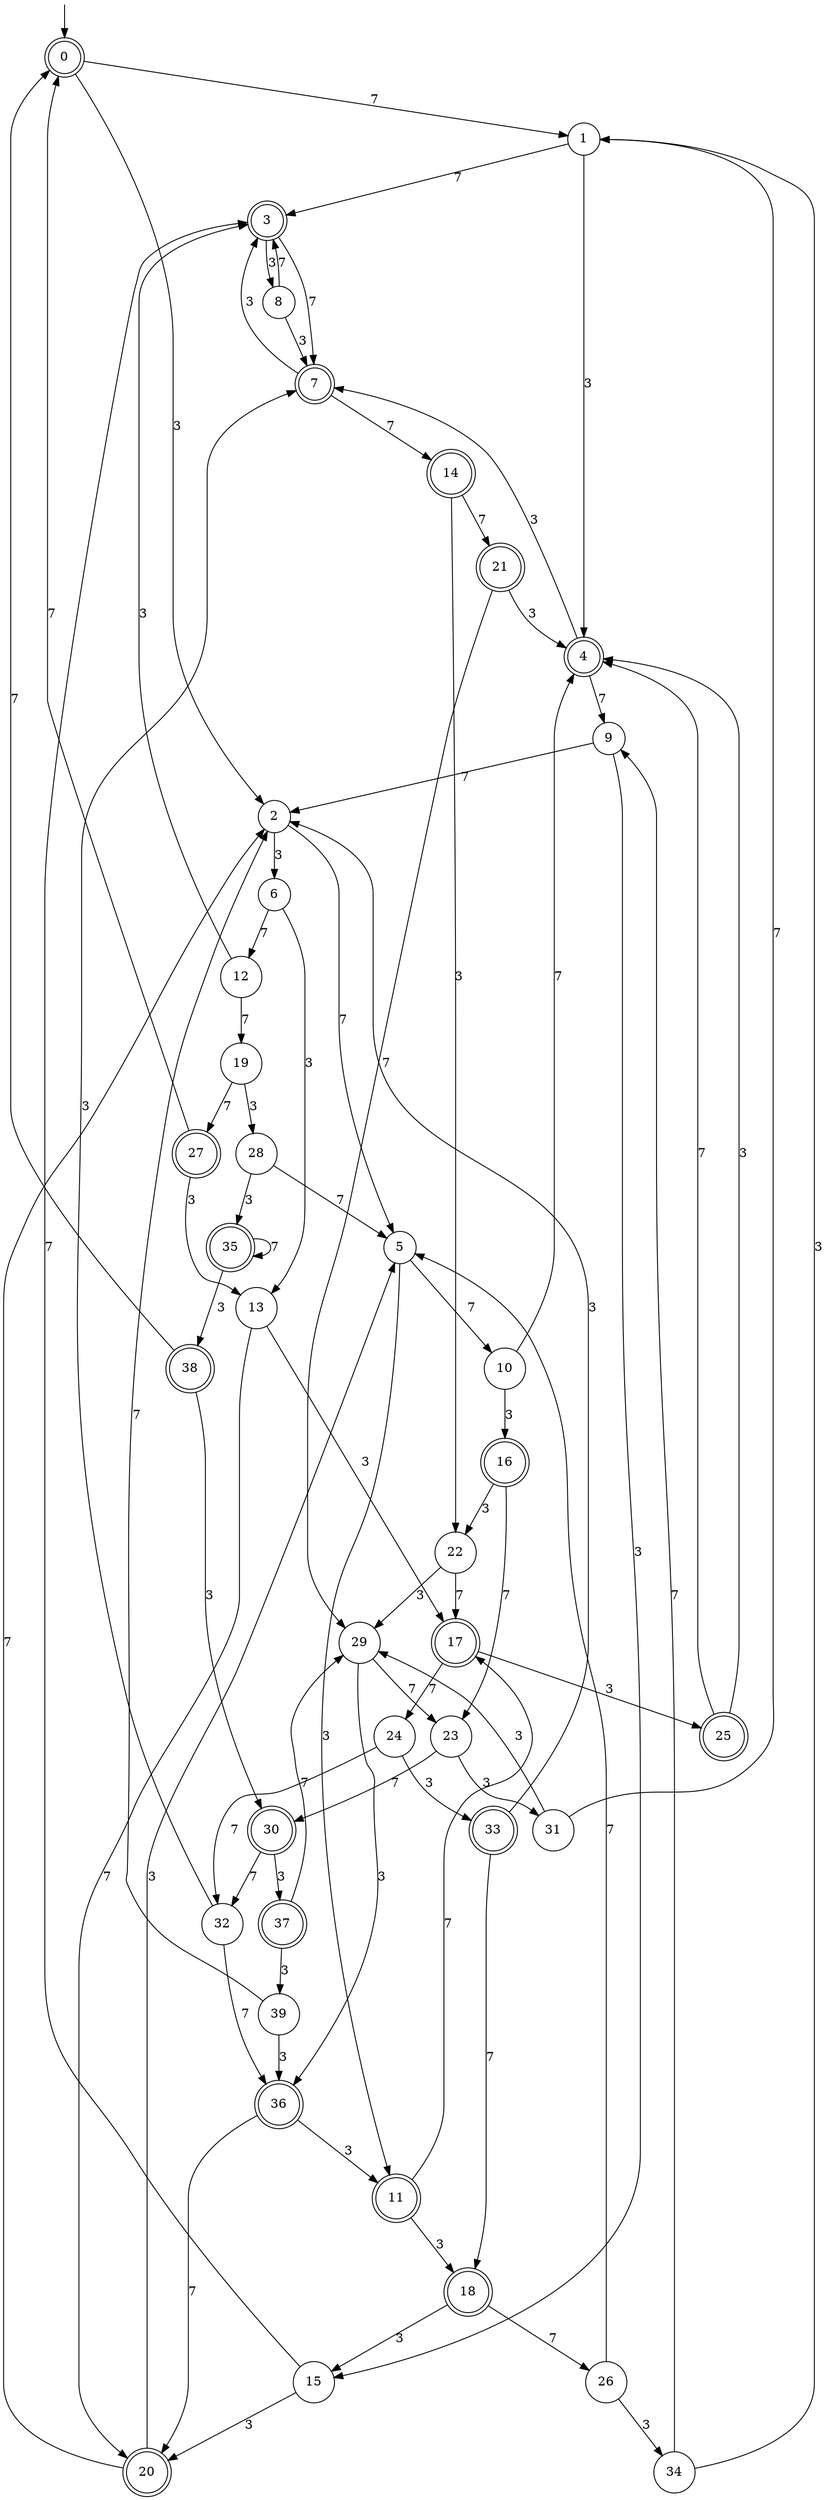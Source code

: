 digraph g {

	s0 [shape="doublecircle" label="0"];
	s1 [shape="circle" label="1"];
	s2 [shape="circle" label="2"];
	s3 [shape="doublecircle" label="3"];
	s4 [shape="doublecircle" label="4"];
	s5 [shape="circle" label="5"];
	s6 [shape="circle" label="6"];
	s7 [shape="doublecircle" label="7"];
	s8 [shape="circle" label="8"];
	s9 [shape="circle" label="9"];
	s10 [shape="circle" label="10"];
	s11 [shape="doublecircle" label="11"];
	s12 [shape="circle" label="12"];
	s13 [shape="circle" label="13"];
	s14 [shape="doublecircle" label="14"];
	s15 [shape="circle" label="15"];
	s16 [shape="doublecircle" label="16"];
	s17 [shape="doublecircle" label="17"];
	s18 [shape="doublecircle" label="18"];
	s19 [shape="circle" label="19"];
	s20 [shape="doublecircle" label="20"];
	s21 [shape="doublecircle" label="21"];
	s22 [shape="circle" label="22"];
	s23 [shape="circle" label="23"];
	s24 [shape="circle" label="24"];
	s25 [shape="doublecircle" label="25"];
	s26 [shape="circle" label="26"];
	s27 [shape="doublecircle" label="27"];
	s28 [shape="circle" label="28"];
	s29 [shape="circle" label="29"];
	s30 [shape="doublecircle" label="30"];
	s31 [shape="circle" label="31"];
	s32 [shape="circle" label="32"];
	s33 [shape="doublecircle" label="33"];
	s34 [shape="circle" label="34"];
	s35 [shape="doublecircle" label="35"];
	s36 [shape="doublecircle" label="36"];
	s37 [shape="doublecircle" label="37"];
	s38 [shape="doublecircle" label="38"];
	s39 [shape="circle" label="39"];
	s0 -> s1 [label="7"];
	s0 -> s2 [label="3"];
	s1 -> s3 [label="7"];
	s1 -> s4 [label="3"];
	s2 -> s5 [label="7"];
	s2 -> s6 [label="3"];
	s3 -> s7 [label="7"];
	s3 -> s8 [label="3"];
	s4 -> s9 [label="7"];
	s4 -> s7 [label="3"];
	s5 -> s10 [label="7"];
	s5 -> s11 [label="3"];
	s6 -> s12 [label="7"];
	s6 -> s13 [label="3"];
	s7 -> s14 [label="7"];
	s7 -> s3 [label="3"];
	s8 -> s3 [label="7"];
	s8 -> s7 [label="3"];
	s9 -> s2 [label="7"];
	s9 -> s15 [label="3"];
	s10 -> s4 [label="7"];
	s10 -> s16 [label="3"];
	s11 -> s17 [label="7"];
	s11 -> s18 [label="3"];
	s12 -> s19 [label="7"];
	s12 -> s3 [label="3"];
	s13 -> s20 [label="7"];
	s13 -> s17 [label="3"];
	s14 -> s21 [label="7"];
	s14 -> s22 [label="3"];
	s15 -> s3 [label="7"];
	s15 -> s20 [label="3"];
	s16 -> s23 [label="7"];
	s16 -> s22 [label="3"];
	s17 -> s24 [label="7"];
	s17 -> s25 [label="3"];
	s18 -> s26 [label="7"];
	s18 -> s15 [label="3"];
	s19 -> s27 [label="7"];
	s19 -> s28 [label="3"];
	s20 -> s2 [label="7"];
	s20 -> s5 [label="3"];
	s21 -> s29 [label="7"];
	s21 -> s4 [label="3"];
	s22 -> s17 [label="7"];
	s22 -> s29 [label="3"];
	s23 -> s30 [label="7"];
	s23 -> s31 [label="3"];
	s24 -> s32 [label="7"];
	s24 -> s33 [label="3"];
	s25 -> s4 [label="7"];
	s25 -> s4 [label="3"];
	s26 -> s5 [label="7"];
	s26 -> s34 [label="3"];
	s27 -> s0 [label="7"];
	s27 -> s13 [label="3"];
	s28 -> s5 [label="7"];
	s28 -> s35 [label="3"];
	s29 -> s23 [label="7"];
	s29 -> s36 [label="3"];
	s30 -> s32 [label="7"];
	s30 -> s37 [label="3"];
	s31 -> s1 [label="7"];
	s31 -> s29 [label="3"];
	s32 -> s36 [label="7"];
	s32 -> s7 [label="3"];
	s33 -> s18 [label="7"];
	s33 -> s2 [label="3"];
	s34 -> s9 [label="7"];
	s34 -> s1 [label="3"];
	s35 -> s35 [label="7"];
	s35 -> s38 [label="3"];
	s36 -> s20 [label="7"];
	s36 -> s11 [label="3"];
	s37 -> s29 [label="7"];
	s37 -> s39 [label="3"];
	s38 -> s0 [label="7"];
	s38 -> s30 [label="3"];
	s39 -> s2 [label="7"];
	s39 -> s36 [label="3"];

__start0 [label="" shape="none" width="0" height="0"];
__start0 -> s0;

}
